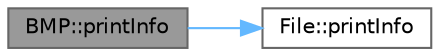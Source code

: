 digraph "BMP::printInfo"
{
 // INTERACTIVE_SVG=YES
 // LATEX_PDF_SIZE
  bgcolor="transparent";
  edge [fontname=Helvetica,fontsize=10,labelfontname=Helvetica,labelfontsize=10];
  node [fontname=Helvetica,fontsize=10,shape=box,height=0.2,width=0.4];
  rankdir="LR";
  Node1 [id="Node000001",label="BMP::printInfo",height=0.2,width=0.4,color="gray40", fillcolor="grey60", style="filled", fontcolor="black",tooltip="Prints file-specific information on the console."];
  Node1 -> Node2 [id="edge1_Node000001_Node000002",color="steelblue1",style="solid",tooltip=" "];
  Node2 [id="Node000002",label="File::printInfo",height=0.2,width=0.4,color="grey40", fillcolor="white", style="filled",URL="$class_file.html#a981d8d53121fd8a1a2bc25d28348b713",tooltip="Prints file-specific information on the console."];
}
